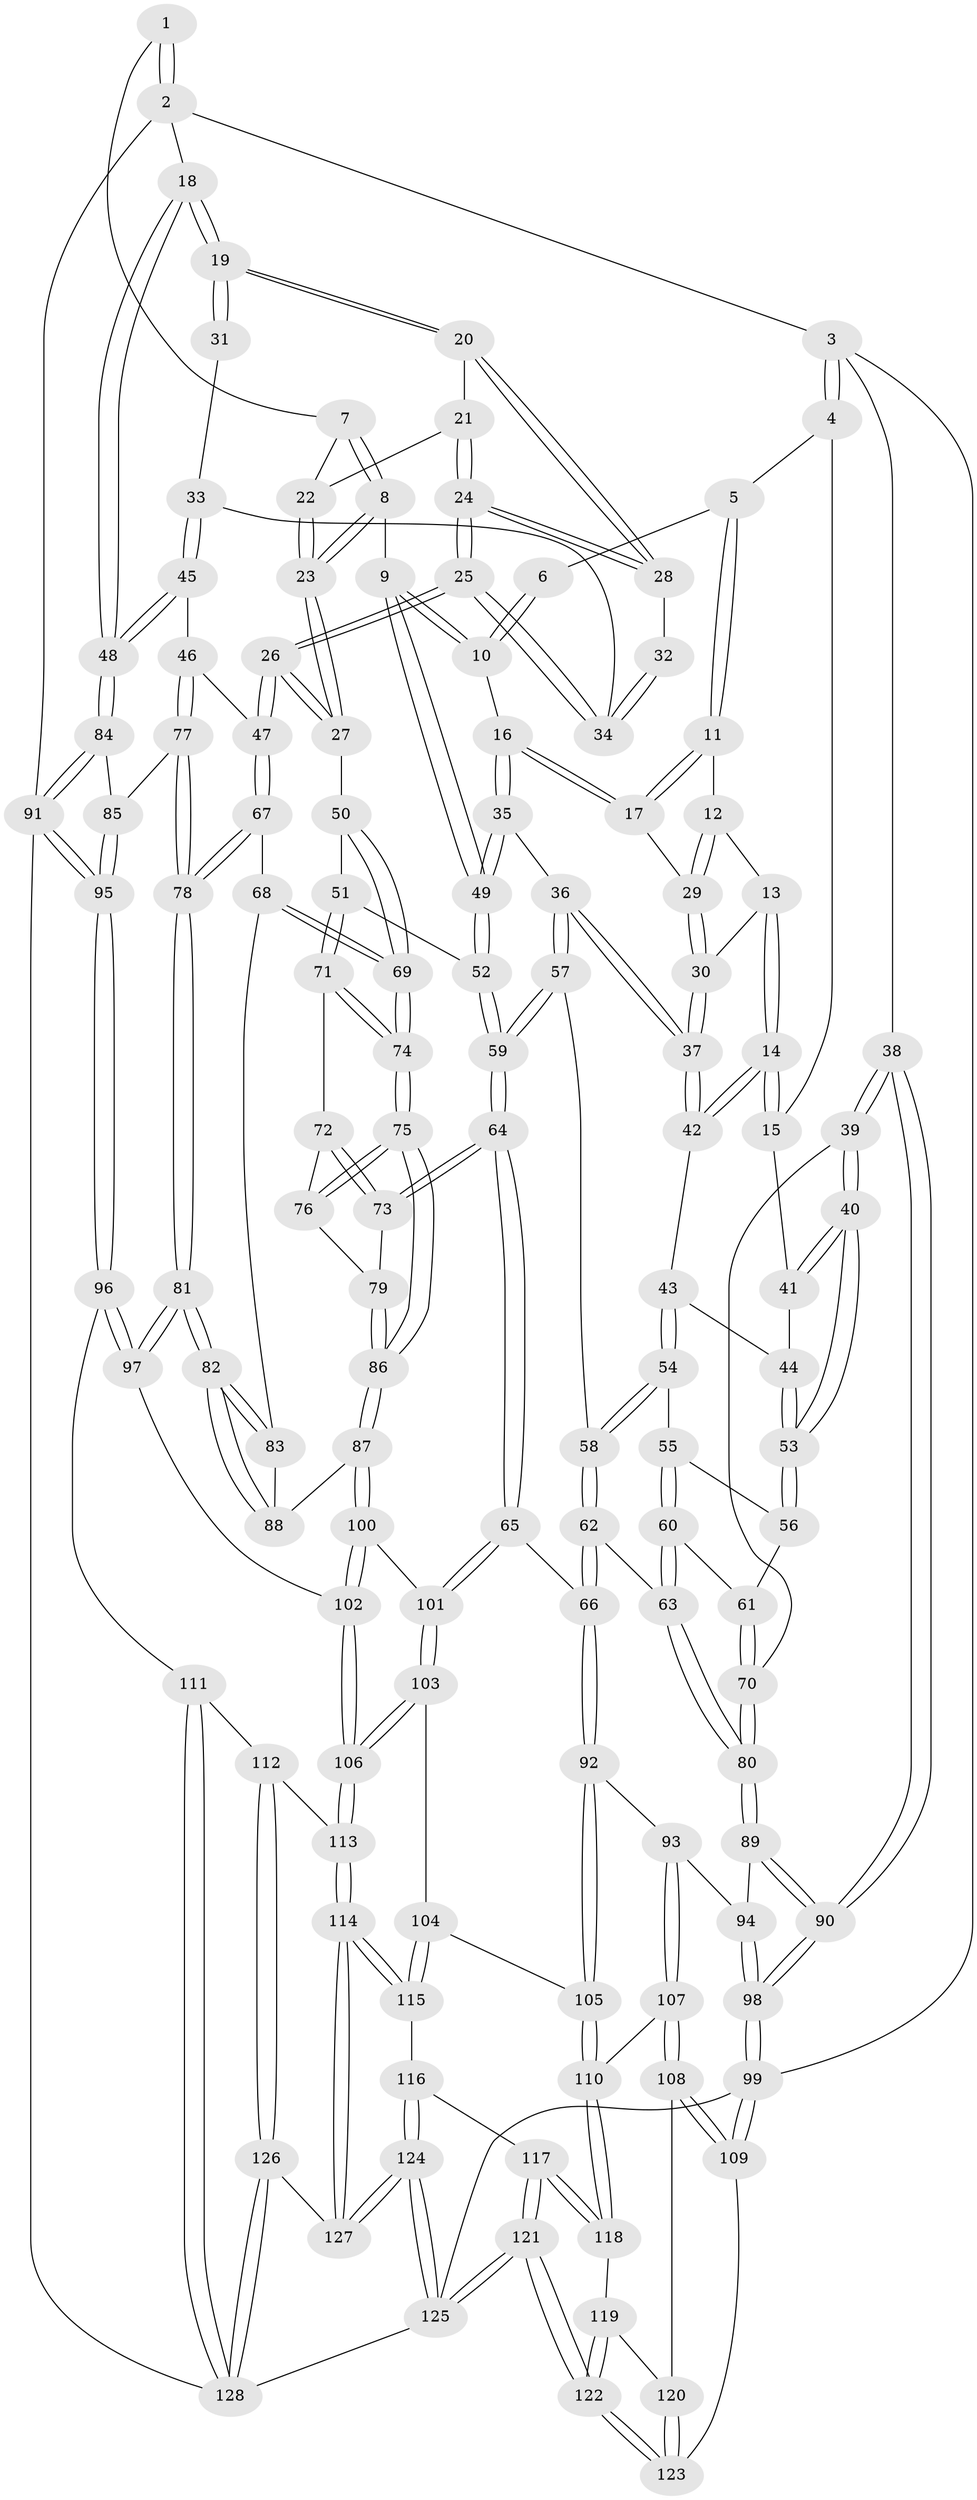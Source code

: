 // Generated by graph-tools (version 1.1) at 2025/27/03/09/25 03:27:04]
// undirected, 128 vertices, 316 edges
graph export_dot {
graph [start="1"]
  node [color=gray90,style=filled];
  1 [pos="+0.8584167991186336+0"];
  2 [pos="+1+0"];
  3 [pos="+0+0"];
  4 [pos="+0.2316332619970363+0"];
  5 [pos="+0.4501567333729524+0"];
  6 [pos="+0.6160647042963359+0"];
  7 [pos="+0.8007742774088509+0"];
  8 [pos="+0.6597260909554907+0.10686524513079546"];
  9 [pos="+0.6469223967261601+0.09573327354551077"];
  10 [pos="+0.6456010926172449+0.09349847133190674"];
  11 [pos="+0.4419054127982643+0"];
  12 [pos="+0.32863622079350563+0.046927416392855796"];
  13 [pos="+0.3069621718707092+0.057194528195713266"];
  14 [pos="+0.2515325721773112+0.0722917954205619"];
  15 [pos="+0.22046812526976545+0.008788108289850678"];
  16 [pos="+0.48451512073980796+0.06915800886839191"];
  17 [pos="+0.4443612105495124+0"];
  18 [pos="+1+0"];
  19 [pos="+1+0"];
  20 [pos="+0.8602290730372139+0.05617110097220594"];
  21 [pos="+0.8134826218216213+0.024629134587060238"];
  22 [pos="+0.8011007142422404+0.003682998626923968"];
  23 [pos="+0.716954819998245+0.17262754386151016"];
  24 [pos="+0.8322588918855833+0.09906178457783507"];
  25 [pos="+0.8166188862444543+0.1265164987690527"];
  26 [pos="+0.7516934974709404+0.20227259437471604"];
  27 [pos="+0.7217530770779186+0.1817501892787298"];
  28 [pos="+0.8472330967335646+0.08875530914041865"];
  29 [pos="+0.37484608315986295+0.07746058140040533"];
  30 [pos="+0.3720585120805458+0.09055026689901044"];
  31 [pos="+0.8879539398625614+0.08494445686692075"];
  32 [pos="+0.8799043193518719+0.0881469613413276"];
  33 [pos="+0.8991204519759005+0.12397807562178244"];
  34 [pos="+0.880944297359823+0.11648652184366372"];
  35 [pos="+0.4478939470901011+0.1771683580574665"];
  36 [pos="+0.37507870554142975+0.1753724717989709"];
  37 [pos="+0.3714515590967768+0.17233133048605753"];
  38 [pos="+0+0.10884717330074366"];
  39 [pos="+0+0.1348613095058564"];
  40 [pos="+0+0.13791628969381503"];
  41 [pos="+0.11679035976898205+0.07024516792168459"];
  42 [pos="+0.2566373628723922+0.13116847973802026"];
  43 [pos="+0.22823933156322312+0.15848965955693461"];
  44 [pos="+0.21560647675201078+0.15637723469252968"];
  45 [pos="+1+0.2300683866489171"];
  46 [pos="+0.8748963520061674+0.25074062466128955"];
  47 [pos="+0.7684773621121407+0.2249714971275593"];
  48 [pos="+1+0.22424642887018612"];
  49 [pos="+0.4818410728393236+0.20998079395110233"];
  50 [pos="+0.5823378703093688+0.2597831948560468"];
  51 [pos="+0.5121126782341513+0.26199492003115044"];
  52 [pos="+0.5013978264700061+0.25102509513689025"];
  53 [pos="+0+0.15954596863071854"];
  54 [pos="+0.21519338590957762+0.2330075521406609"];
  55 [pos="+0.2094123127598005+0.23933216985895805"];
  56 [pos="+0.11699656956068488+0.2453339169816773"];
  57 [pos="+0.33633693147454685+0.26528176653695895"];
  58 [pos="+0.3107822568643164+0.2751096719464701"];
  59 [pos="+0.381592998116533+0.31953915328449745"];
  60 [pos="+0.20432562491504014+0.3220584070503979"];
  61 [pos="+0.1267703151828356+0.30302639548358534"];
  62 [pos="+0.2630787537609035+0.37435627591132203"];
  63 [pos="+0.21336212968699123+0.3503042692887224"];
  64 [pos="+0.38368830115905556+0.42561889796366126"];
  65 [pos="+0.34080145869174194+0.49050692850743116"];
  66 [pos="+0.3401726901247649+0.4903693742815295"];
  67 [pos="+0.738833151737283+0.31321814616053234"];
  68 [pos="+0.718723575240358+0.3314421278332568"];
  69 [pos="+0.6374460043973869+0.3591840714303254"];
  70 [pos="+0.0903224198615238+0.3643012862866054"];
  71 [pos="+0.5113242876571871+0.27999142806926314"];
  72 [pos="+0.5106747131748413+0.2817651359456255"];
  73 [pos="+0.40906495475233773+0.4119566379401084"];
  74 [pos="+0.6032083881618551+0.40763963211504406"];
  75 [pos="+0.5928222771598077+0.4496044695985215"];
  76 [pos="+0.5117438349591377+0.34106329164667726"];
  77 [pos="+0.8625877653009987+0.3993864166655647"];
  78 [pos="+0.8120220370938581+0.43510818391868833"];
  79 [pos="+0.5013033424025426+0.40113679177133055"];
  80 [pos="+0.10575539897059126+0.41100023704911204"];
  81 [pos="+0.7814429581317207+0.5375955201137275"];
  82 [pos="+0.7234719117851018+0.49570871794514776"];
  83 [pos="+0.7145286152202367+0.367231130509521"];
  84 [pos="+1+0.41177055391518536"];
  85 [pos="+0.8764486529273824+0.40338707516023614"];
  86 [pos="+0.5923410890068358+0.45240530190709194"];
  87 [pos="+0.5927637249511757+0.45453835975846085"];
  88 [pos="+0.6422240740572664+0.46600905488965616"];
  89 [pos="+0.0999727157881385+0.43126705887905165"];
  90 [pos="+0+0.37417959375396725"];
  91 [pos="+1+0.6750858189516697"];
  92 [pos="+0.16799718917201412+0.5448355442531462"];
  93 [pos="+0.14456851516845076+0.5408297180960225"];
  94 [pos="+0.11454277369001041+0.490567516046187"];
  95 [pos="+1+0.699913691552203"];
  96 [pos="+0.9948282341254555+0.7037129930896043"];
  97 [pos="+0.7986240839711146+0.5836578628935462"];
  98 [pos="+0+0.5116853985872251"];
  99 [pos="+0+0.7498442860232604"];
  100 [pos="+0.5575379868806142+0.5070496190688364"];
  101 [pos="+0.3551225391163311+0.50741350515759"];
  102 [pos="+0.5953357622071798+0.6668780102313889"];
  103 [pos="+0.375480045840027+0.5919695497965434"];
  104 [pos="+0.3348601554267739+0.7156576689250631"];
  105 [pos="+0.23941616500941498+0.7365528410050598"];
  106 [pos="+0.5832684550635562+0.6858148156822509"];
  107 [pos="+0.03168562423457812+0.6499745351487843"];
  108 [pos="+0+0.746034862566886"];
  109 [pos="+0+0.7502741786119701"];
  110 [pos="+0.2306094233003187+0.7456179604762055"];
  111 [pos="+0.9580391715706846+0.7407594041809029"];
  112 [pos="+0.772308241518362+0.7991446391771345"];
  113 [pos="+0.571787620041475+0.7893077726678043"];
  114 [pos="+0.527598057973698+0.8554564379376458"];
  115 [pos="+0.44552462771953155+0.8310745629435053"];
  116 [pos="+0.33889673424144395+0.8825034774817699"];
  117 [pos="+0.25764648372986076+0.8651298453808128"];
  118 [pos="+0.20969446634327266+0.7866566896425164"];
  119 [pos="+0.12158489120687342+0.8267416638661313"];
  120 [pos="+0.014086377156604173+0.7958923032639661"];
  121 [pos="+0.1692013548610283+1"];
  122 [pos="+0.16695233960436628+1"];
  123 [pos="+0.120228543165053+1"];
  124 [pos="+0.25435933227062374+1"];
  125 [pos="+0.19566554975627568+1"];
  126 [pos="+0.6536223346534253+1"];
  127 [pos="+0.5818193044430833+1"];
  128 [pos="+0.761174269934425+1"];
  1 -- 2;
  1 -- 2;
  1 -- 7;
  2 -- 3;
  2 -- 18;
  2 -- 91;
  3 -- 4;
  3 -- 4;
  3 -- 38;
  3 -- 99;
  4 -- 5;
  4 -- 15;
  5 -- 6;
  5 -- 11;
  5 -- 11;
  6 -- 10;
  6 -- 10;
  7 -- 8;
  7 -- 8;
  7 -- 22;
  8 -- 9;
  8 -- 23;
  8 -- 23;
  9 -- 10;
  9 -- 10;
  9 -- 49;
  9 -- 49;
  10 -- 16;
  11 -- 12;
  11 -- 17;
  11 -- 17;
  12 -- 13;
  12 -- 29;
  12 -- 29;
  13 -- 14;
  13 -- 14;
  13 -- 30;
  14 -- 15;
  14 -- 15;
  14 -- 42;
  14 -- 42;
  15 -- 41;
  16 -- 17;
  16 -- 17;
  16 -- 35;
  16 -- 35;
  17 -- 29;
  18 -- 19;
  18 -- 19;
  18 -- 48;
  18 -- 48;
  19 -- 20;
  19 -- 20;
  19 -- 31;
  19 -- 31;
  20 -- 21;
  20 -- 28;
  20 -- 28;
  21 -- 22;
  21 -- 24;
  21 -- 24;
  22 -- 23;
  22 -- 23;
  23 -- 27;
  23 -- 27;
  24 -- 25;
  24 -- 25;
  24 -- 28;
  24 -- 28;
  25 -- 26;
  25 -- 26;
  25 -- 34;
  25 -- 34;
  26 -- 27;
  26 -- 27;
  26 -- 47;
  26 -- 47;
  27 -- 50;
  28 -- 32;
  29 -- 30;
  29 -- 30;
  30 -- 37;
  30 -- 37;
  31 -- 33;
  32 -- 34;
  32 -- 34;
  33 -- 34;
  33 -- 45;
  33 -- 45;
  35 -- 36;
  35 -- 49;
  35 -- 49;
  36 -- 37;
  36 -- 37;
  36 -- 57;
  36 -- 57;
  37 -- 42;
  37 -- 42;
  38 -- 39;
  38 -- 39;
  38 -- 90;
  38 -- 90;
  39 -- 40;
  39 -- 40;
  39 -- 70;
  40 -- 41;
  40 -- 41;
  40 -- 53;
  40 -- 53;
  41 -- 44;
  42 -- 43;
  43 -- 44;
  43 -- 54;
  43 -- 54;
  44 -- 53;
  44 -- 53;
  45 -- 46;
  45 -- 48;
  45 -- 48;
  46 -- 47;
  46 -- 77;
  46 -- 77;
  47 -- 67;
  47 -- 67;
  48 -- 84;
  48 -- 84;
  49 -- 52;
  49 -- 52;
  50 -- 51;
  50 -- 69;
  50 -- 69;
  51 -- 52;
  51 -- 71;
  51 -- 71;
  52 -- 59;
  52 -- 59;
  53 -- 56;
  53 -- 56;
  54 -- 55;
  54 -- 58;
  54 -- 58;
  55 -- 56;
  55 -- 60;
  55 -- 60;
  56 -- 61;
  57 -- 58;
  57 -- 59;
  57 -- 59;
  58 -- 62;
  58 -- 62;
  59 -- 64;
  59 -- 64;
  60 -- 61;
  60 -- 63;
  60 -- 63;
  61 -- 70;
  61 -- 70;
  62 -- 63;
  62 -- 66;
  62 -- 66;
  63 -- 80;
  63 -- 80;
  64 -- 65;
  64 -- 65;
  64 -- 73;
  64 -- 73;
  65 -- 66;
  65 -- 101;
  65 -- 101;
  66 -- 92;
  66 -- 92;
  67 -- 68;
  67 -- 78;
  67 -- 78;
  68 -- 69;
  68 -- 69;
  68 -- 83;
  69 -- 74;
  69 -- 74;
  70 -- 80;
  70 -- 80;
  71 -- 72;
  71 -- 74;
  71 -- 74;
  72 -- 73;
  72 -- 73;
  72 -- 76;
  73 -- 79;
  74 -- 75;
  74 -- 75;
  75 -- 76;
  75 -- 76;
  75 -- 86;
  75 -- 86;
  76 -- 79;
  77 -- 78;
  77 -- 78;
  77 -- 85;
  78 -- 81;
  78 -- 81;
  79 -- 86;
  79 -- 86;
  80 -- 89;
  80 -- 89;
  81 -- 82;
  81 -- 82;
  81 -- 97;
  81 -- 97;
  82 -- 83;
  82 -- 83;
  82 -- 88;
  82 -- 88;
  83 -- 88;
  84 -- 85;
  84 -- 91;
  84 -- 91;
  85 -- 95;
  85 -- 95;
  86 -- 87;
  86 -- 87;
  87 -- 88;
  87 -- 100;
  87 -- 100;
  89 -- 90;
  89 -- 90;
  89 -- 94;
  90 -- 98;
  90 -- 98;
  91 -- 95;
  91 -- 95;
  91 -- 128;
  92 -- 93;
  92 -- 105;
  92 -- 105;
  93 -- 94;
  93 -- 107;
  93 -- 107;
  94 -- 98;
  94 -- 98;
  95 -- 96;
  95 -- 96;
  96 -- 97;
  96 -- 97;
  96 -- 111;
  97 -- 102;
  98 -- 99;
  98 -- 99;
  99 -- 109;
  99 -- 109;
  99 -- 125;
  100 -- 101;
  100 -- 102;
  100 -- 102;
  101 -- 103;
  101 -- 103;
  102 -- 106;
  102 -- 106;
  103 -- 104;
  103 -- 106;
  103 -- 106;
  104 -- 105;
  104 -- 115;
  104 -- 115;
  105 -- 110;
  105 -- 110;
  106 -- 113;
  106 -- 113;
  107 -- 108;
  107 -- 108;
  107 -- 110;
  108 -- 109;
  108 -- 109;
  108 -- 120;
  109 -- 123;
  110 -- 118;
  110 -- 118;
  111 -- 112;
  111 -- 128;
  111 -- 128;
  112 -- 113;
  112 -- 126;
  112 -- 126;
  113 -- 114;
  113 -- 114;
  114 -- 115;
  114 -- 115;
  114 -- 127;
  114 -- 127;
  115 -- 116;
  116 -- 117;
  116 -- 124;
  116 -- 124;
  117 -- 118;
  117 -- 118;
  117 -- 121;
  117 -- 121;
  118 -- 119;
  119 -- 120;
  119 -- 122;
  119 -- 122;
  120 -- 123;
  120 -- 123;
  121 -- 122;
  121 -- 122;
  121 -- 125;
  121 -- 125;
  122 -- 123;
  122 -- 123;
  124 -- 125;
  124 -- 125;
  124 -- 127;
  124 -- 127;
  125 -- 128;
  126 -- 127;
  126 -- 128;
  126 -- 128;
}

